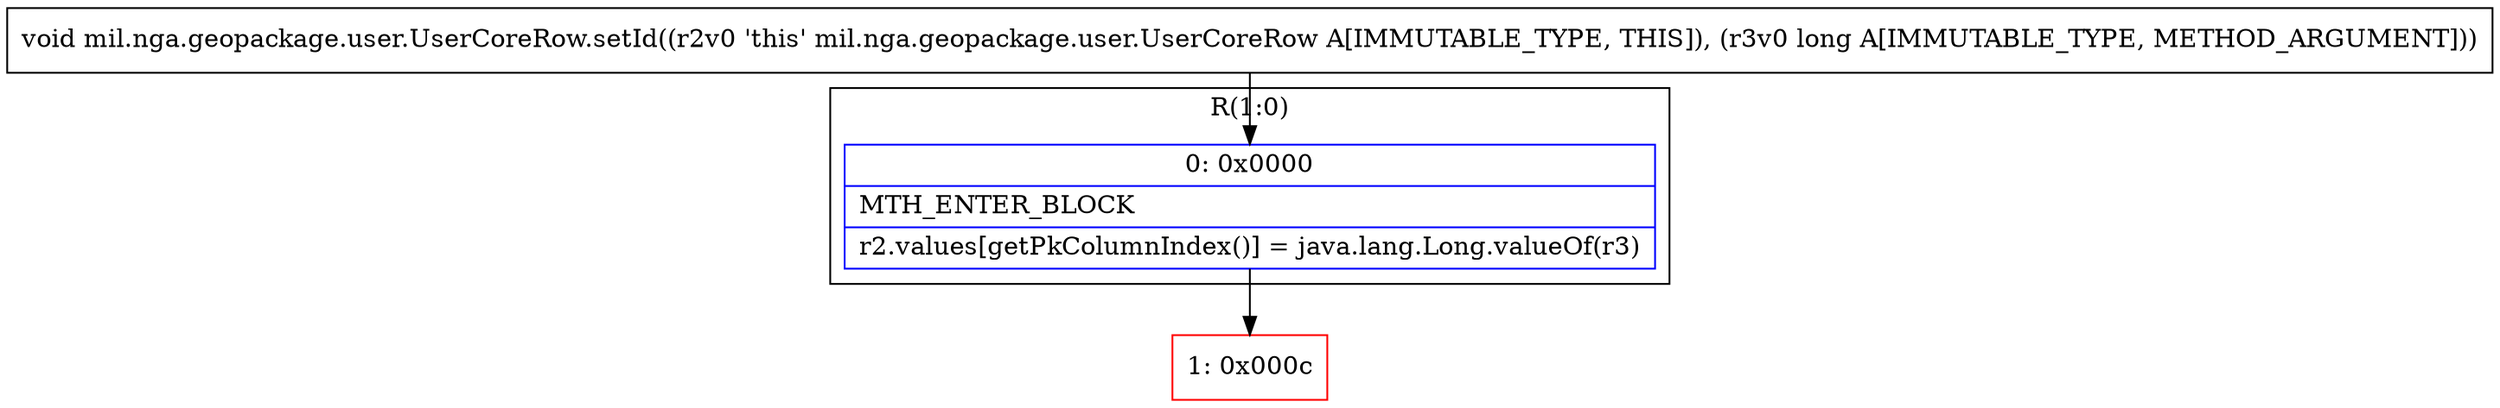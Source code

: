 digraph "CFG formil.nga.geopackage.user.UserCoreRow.setId(J)V" {
subgraph cluster_Region_1942437227 {
label = "R(1:0)";
node [shape=record,color=blue];
Node_0 [shape=record,label="{0\:\ 0x0000|MTH_ENTER_BLOCK\l|r2.values[getPkColumnIndex()] = java.lang.Long.valueOf(r3)\l}"];
}
Node_1 [shape=record,color=red,label="{1\:\ 0x000c}"];
MethodNode[shape=record,label="{void mil.nga.geopackage.user.UserCoreRow.setId((r2v0 'this' mil.nga.geopackage.user.UserCoreRow A[IMMUTABLE_TYPE, THIS]), (r3v0 long A[IMMUTABLE_TYPE, METHOD_ARGUMENT])) }"];
MethodNode -> Node_0;
Node_0 -> Node_1;
}

